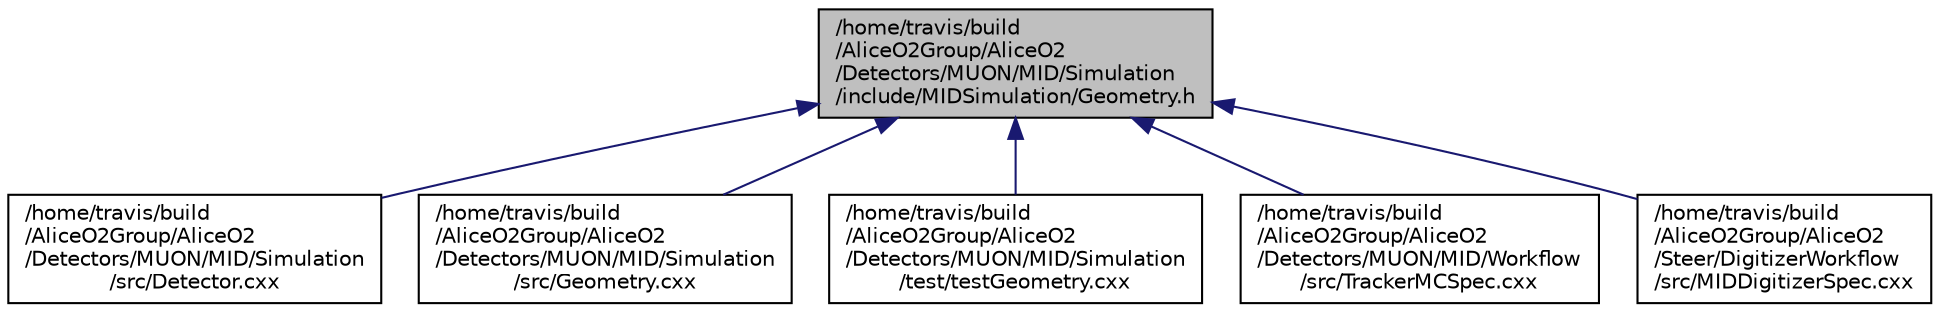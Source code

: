 digraph "/home/travis/build/AliceO2Group/AliceO2/Detectors/MUON/MID/Simulation/include/MIDSimulation/Geometry.h"
{
 // INTERACTIVE_SVG=YES
  bgcolor="transparent";
  edge [fontname="Helvetica",fontsize="10",labelfontname="Helvetica",labelfontsize="10"];
  node [fontname="Helvetica",fontsize="10",shape=record];
  Node18 [label="/home/travis/build\l/AliceO2Group/AliceO2\l/Detectors/MUON/MID/Simulation\l/include/MIDSimulation/Geometry.h",height=0.2,width=0.4,color="black", fillcolor="grey75", style="filled", fontcolor="black"];
  Node18 -> Node19 [dir="back",color="midnightblue",fontsize="10",style="solid",fontname="Helvetica"];
  Node19 [label="/home/travis/build\l/AliceO2Group/AliceO2\l/Detectors/MUON/MID/Simulation\l/src/Detector.cxx",height=0.2,width=0.4,color="black",URL="$db/dac/MUON_2MID_2Simulation_2src_2Detector_8cxx.html"];
  Node18 -> Node20 [dir="back",color="midnightblue",fontsize="10",style="solid",fontname="Helvetica"];
  Node20 [label="/home/travis/build\l/AliceO2Group/AliceO2\l/Detectors/MUON/MID/Simulation\l/src/Geometry.cxx",height=0.2,width=0.4,color="black",URL="$d7/de7/MUON_2MID_2Simulation_2src_2Geometry_8cxx.html",tooltip="Implementation of the trigger-stations geometry. "];
  Node18 -> Node21 [dir="back",color="midnightblue",fontsize="10",style="solid",fontname="Helvetica"];
  Node21 [label="/home/travis/build\l/AliceO2Group/AliceO2\l/Detectors/MUON/MID/Simulation\l/test/testGeometry.cxx",height=0.2,width=0.4,color="black",URL="$d1/d58/MID_2Simulation_2test_2testGeometry_8cxx.html"];
  Node18 -> Node22 [dir="back",color="midnightblue",fontsize="10",style="solid",fontname="Helvetica"];
  Node22 [label="/home/travis/build\l/AliceO2Group/AliceO2\l/Detectors/MUON/MID/Workflow\l/src/TrackerMCSpec.cxx",height=0.2,width=0.4,color="black",URL="$da/d28/TrackerMCSpec_8cxx.html",tooltip="Data processor spec for MID MC tracker device. "];
  Node18 -> Node23 [dir="back",color="midnightblue",fontsize="10",style="solid",fontname="Helvetica"];
  Node23 [label="/home/travis/build\l/AliceO2Group/AliceO2\l/Steer/DigitizerWorkflow\l/src/MIDDigitizerSpec.cxx",height=0.2,width=0.4,color="black",URL="$d4/dd3/MIDDigitizerSpec_8cxx.html"];
}

